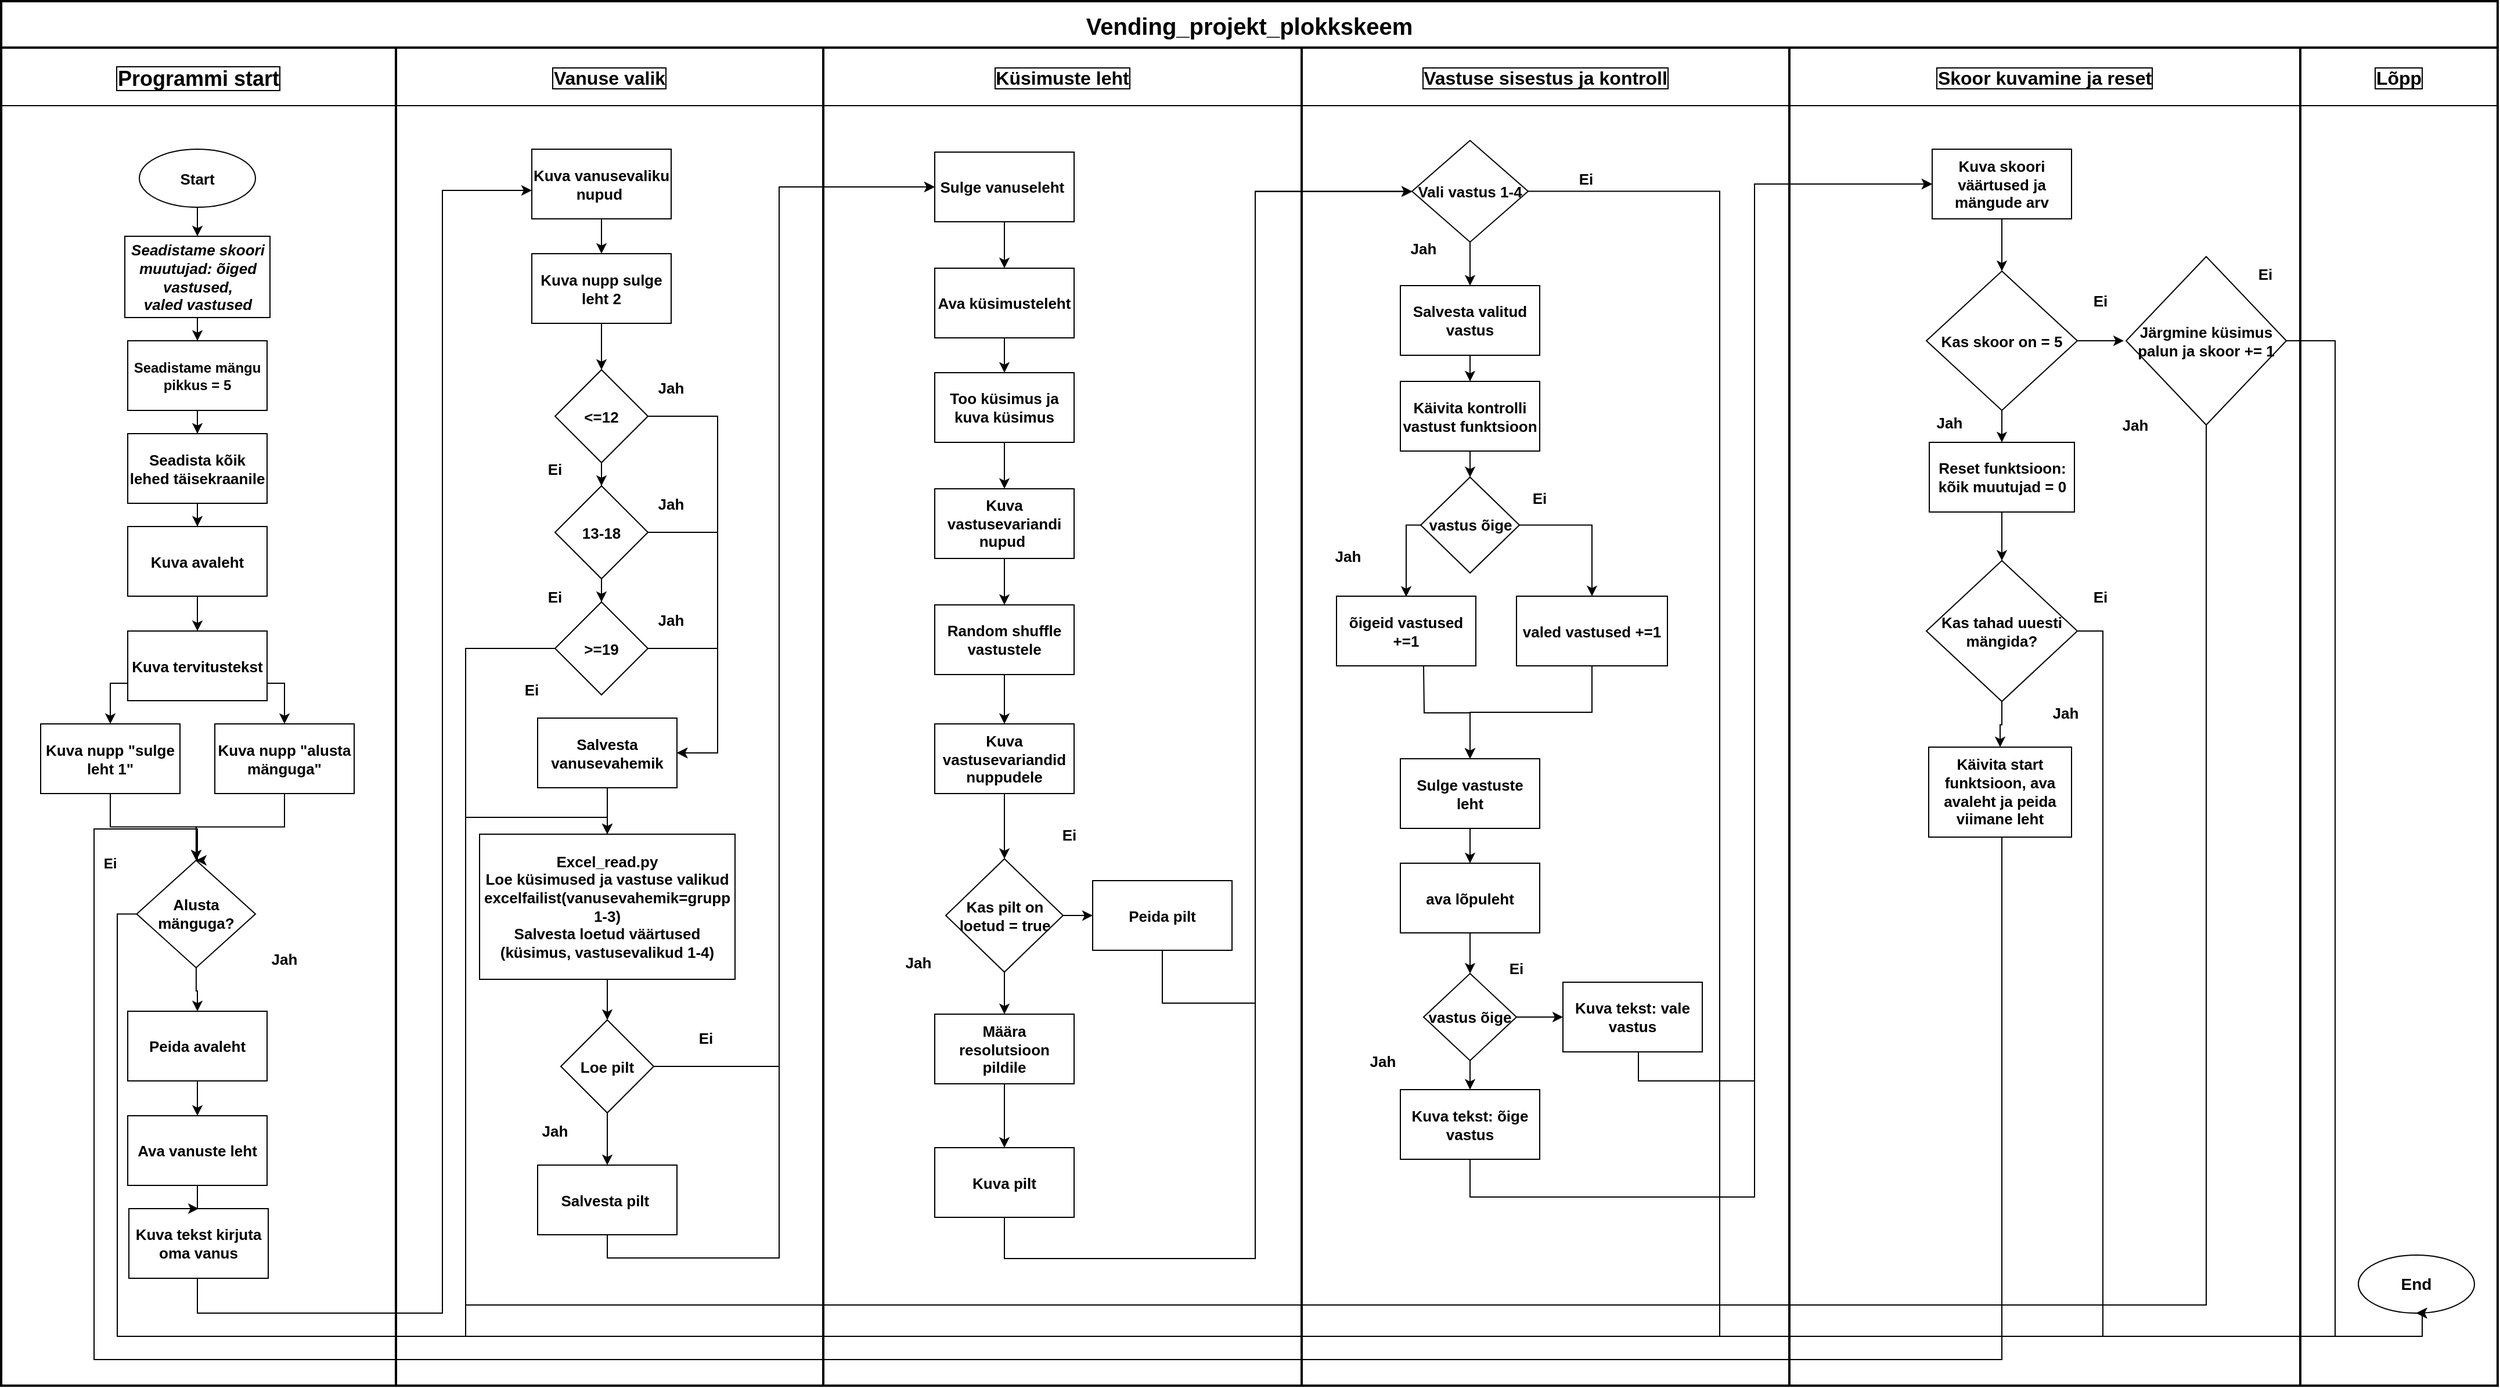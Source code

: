 <mxfile version="20.6.0" type="github">
  <diagram id="C5RBs43oDa-KdzZeNtuy" name="Test.py">
    <mxGraphModel dx="3353" dy="1154" grid="1" gridSize="10" guides="1" tooltips="1" connect="1" arrows="1" fold="1" page="1" pageScale="1" pageWidth="1169" pageHeight="827" math="0" shadow="0">
      <root>
        <mxCell id="WIyWlLk6GJQsqaUBKTNV-0" />
        <mxCell id="WIyWlLk6GJQsqaUBKTNV-1" parent="WIyWlLk6GJQsqaUBKTNV-0" />
        <mxCell id="kF8S6U2vxt8Kwid--zTk-196" value="Vending_projekt_plokkskeem" style="shape=table;childLayout=tableLayout;startSize=40;collapsible=0;recursiveResize=0;expand=0;strokeWidth=2;fontSize=20;strokeColor=#000000;fontStyle=1" vertex="1" parent="WIyWlLk6GJQsqaUBKTNV-1">
          <mxGeometry x="-30" y="20" width="2150" height="1192.5" as="geometry" />
        </mxCell>
        <mxCell id="kF8S6U2vxt8Kwid--zTk-197" value="" style="shape=tableRow;horizontal=0;swimlaneHead=0;swimlaneBody=0;top=0;left=0;bottom=0;right=0;dropTarget=0;fontStyle=0;fillColor=none;points=[[0,0.5],[1,0.5]];portConstraint=eastwest;startSize=0;collapsible=0;recursiveResize=0;expand=0;" vertex="1" parent="kF8S6U2vxt8Kwid--zTk-196">
          <mxGeometry y="40" width="2150" height="1153" as="geometry" />
        </mxCell>
        <mxCell id="kF8S6U2vxt8Kwid--zTk-198" value="Programmi start" style="swimlane;swimlaneHead=0;swimlaneBody=0;fontStyle=1;connectable=0;fillColor=none;startSize=50;collapsible=0;recursiveResize=0;expand=0;labelBorderColor=default;fontSize=18;" vertex="1" parent="kF8S6U2vxt8Kwid--zTk-197">
          <mxGeometry width="340" height="1153" as="geometry">
            <mxRectangle width="340" height="1153" as="alternateBounds" />
          </mxGeometry>
        </mxCell>
        <mxCell id="ykiYjJNZv1uQ2afATDwy-26" value="&lt;b&gt;&lt;font style=&quot;font-size: 13px;&quot;&gt;Start&lt;/font&gt;&lt;/b&gt;" style="ellipse;whiteSpace=wrap;html=1;" vertex="1" parent="kF8S6U2vxt8Kwid--zTk-198">
          <mxGeometry x="119" y="87.5" width="100" height="50" as="geometry" />
        </mxCell>
        <mxCell id="ykiYjJNZv1uQ2afATDwy-27" value="&lt;b style=&quot;font-size: 13px;&quot;&gt;&lt;i&gt;Seadistame skoori muutujad: õiged vastused,&lt;br&gt;valed vastused&lt;/i&gt;&lt;/b&gt;" style="whiteSpace=wrap;html=1;" vertex="1" parent="kF8S6U2vxt8Kwid--zTk-198">
          <mxGeometry x="106.5" y="162.5" width="125" height="70" as="geometry" />
        </mxCell>
        <mxCell id="ykiYjJNZv1uQ2afATDwy-28" value="" style="edgeStyle=orthogonalEdgeStyle;rounded=0;orthogonalLoop=1;jettySize=auto;html=1;" edge="1" parent="kF8S6U2vxt8Kwid--zTk-198" source="ykiYjJNZv1uQ2afATDwy-26" target="ykiYjJNZv1uQ2afATDwy-27">
          <mxGeometry relative="1" as="geometry" />
        </mxCell>
        <mxCell id="ykiYjJNZv1uQ2afATDwy-29" value="&lt;b&gt;Seadistame mängu pikkus = 5&lt;/b&gt;" style="whiteSpace=wrap;html=1;" vertex="1" parent="kF8S6U2vxt8Kwid--zTk-198">
          <mxGeometry x="109" y="252.5" width="120" height="60" as="geometry" />
        </mxCell>
        <mxCell id="ykiYjJNZv1uQ2afATDwy-30" value="" style="edgeStyle=orthogonalEdgeStyle;rounded=0;orthogonalLoop=1;jettySize=auto;html=1;" edge="1" parent="kF8S6U2vxt8Kwid--zTk-198" source="ykiYjJNZv1uQ2afATDwy-27" target="ykiYjJNZv1uQ2afATDwy-29">
          <mxGeometry relative="1" as="geometry" />
        </mxCell>
        <mxCell id="kF8S6U2vxt8Kwid--zTk-0" value="&lt;b&gt;&lt;font style=&quot;font-size: 13px;&quot;&gt;Seadista kõik lehed täisekraanile&lt;/font&gt;&lt;/b&gt;" style="whiteSpace=wrap;html=1;" vertex="1" parent="kF8S6U2vxt8Kwid--zTk-198">
          <mxGeometry x="109" y="332.5" width="120" height="60" as="geometry" />
        </mxCell>
        <mxCell id="kF8S6U2vxt8Kwid--zTk-1" value="" style="edgeStyle=orthogonalEdgeStyle;rounded=0;orthogonalLoop=1;jettySize=auto;html=1;" edge="1" parent="kF8S6U2vxt8Kwid--zTk-198" source="ykiYjJNZv1uQ2afATDwy-29" target="kF8S6U2vxt8Kwid--zTk-0">
          <mxGeometry relative="1" as="geometry" />
        </mxCell>
        <mxCell id="kF8S6U2vxt8Kwid--zTk-2" value="&lt;b&gt;&lt;font style=&quot;font-size: 13px;&quot;&gt;Kuva avaleht&lt;/font&gt;&lt;/b&gt;" style="whiteSpace=wrap;html=1;" vertex="1" parent="kF8S6U2vxt8Kwid--zTk-198">
          <mxGeometry x="109" y="412.5" width="120" height="60" as="geometry" />
        </mxCell>
        <mxCell id="kF8S6U2vxt8Kwid--zTk-3" value="" style="edgeStyle=orthogonalEdgeStyle;rounded=0;orthogonalLoop=1;jettySize=auto;html=1;" edge="1" parent="kF8S6U2vxt8Kwid--zTk-198" source="kF8S6U2vxt8Kwid--zTk-0" target="kF8S6U2vxt8Kwid--zTk-2">
          <mxGeometry relative="1" as="geometry" />
        </mxCell>
        <mxCell id="kF8S6U2vxt8Kwid--zTk-4" value="&lt;b&gt;&lt;font style=&quot;font-size: 13px;&quot;&gt;Kuva tervitustekst&lt;/font&gt;&lt;/b&gt;" style="whiteSpace=wrap;html=1;" vertex="1" parent="kF8S6U2vxt8Kwid--zTk-198">
          <mxGeometry x="109" y="502.5" width="120" height="60" as="geometry" />
        </mxCell>
        <mxCell id="kF8S6U2vxt8Kwid--zTk-5" value="" style="edgeStyle=orthogonalEdgeStyle;rounded=0;orthogonalLoop=1;jettySize=auto;html=1;" edge="1" parent="kF8S6U2vxt8Kwid--zTk-198" source="kF8S6U2vxt8Kwid--zTk-2" target="kF8S6U2vxt8Kwid--zTk-4">
          <mxGeometry relative="1" as="geometry" />
        </mxCell>
        <mxCell id="kF8S6U2vxt8Kwid--zTk-6" value="&lt;b&gt;&lt;font style=&quot;font-size: 13px;&quot;&gt;Kuva nupp &quot;alusta mänguga&quot;&lt;/font&gt;&lt;/b&gt;" style="whiteSpace=wrap;html=1;" vertex="1" parent="kF8S6U2vxt8Kwid--zTk-198">
          <mxGeometry x="184" y="582.5" width="120" height="60" as="geometry" />
        </mxCell>
        <mxCell id="kF8S6U2vxt8Kwid--zTk-7" value="" style="edgeStyle=orthogonalEdgeStyle;rounded=0;orthogonalLoop=1;jettySize=auto;html=1;entryX=0.5;entryY=0;entryDx=0;entryDy=0;" edge="1" parent="kF8S6U2vxt8Kwid--zTk-198" source="kF8S6U2vxt8Kwid--zTk-4" target="kF8S6U2vxt8Kwid--zTk-6">
          <mxGeometry relative="1" as="geometry">
            <Array as="points">
              <mxPoint x="169" y="547.5" />
              <mxPoint x="244" y="547.5" />
            </Array>
          </mxGeometry>
        </mxCell>
        <mxCell id="kF8S6U2vxt8Kwid--zTk-8" value="&lt;b&gt;&lt;font style=&quot;font-size: 13px;&quot;&gt;Kuva nupp &quot;sulge leht 1&quot;&lt;/font&gt;&lt;/b&gt;" style="whiteSpace=wrap;html=1;" vertex="1" parent="kF8S6U2vxt8Kwid--zTk-198">
          <mxGeometry x="34" y="582.5" width="120" height="60" as="geometry" />
        </mxCell>
        <mxCell id="kF8S6U2vxt8Kwid--zTk-9" value="" style="edgeStyle=orthogonalEdgeStyle;rounded=0;orthogonalLoop=1;jettySize=auto;html=1;" edge="1" parent="kF8S6U2vxt8Kwid--zTk-198" source="kF8S6U2vxt8Kwid--zTk-4" target="kF8S6U2vxt8Kwid--zTk-8">
          <mxGeometry relative="1" as="geometry">
            <Array as="points">
              <mxPoint x="169" y="547.5" />
              <mxPoint x="94" y="547.5" />
            </Array>
          </mxGeometry>
        </mxCell>
        <mxCell id="kF8S6U2vxt8Kwid--zTk-13" value="&lt;b&gt;&lt;font style=&quot;font-size: 13px;&quot;&gt;Peida avaleht&lt;/font&gt;&lt;/b&gt;" style="whiteSpace=wrap;html=1;" vertex="1" parent="kF8S6U2vxt8Kwid--zTk-198">
          <mxGeometry x="109" y="830" width="120" height="60" as="geometry" />
        </mxCell>
        <mxCell id="kF8S6U2vxt8Kwid--zTk-15" value="&lt;b&gt;&lt;font style=&quot;font-size: 13px;&quot;&gt;Ava vanuste leht&lt;/font&gt;&lt;/b&gt;" style="whiteSpace=wrap;html=1;" vertex="1" parent="kF8S6U2vxt8Kwid--zTk-198">
          <mxGeometry x="109" y="920" width="120" height="60" as="geometry" />
        </mxCell>
        <mxCell id="kF8S6U2vxt8Kwid--zTk-16" value="" style="edgeStyle=orthogonalEdgeStyle;rounded=0;orthogonalLoop=1;jettySize=auto;html=1;" edge="1" parent="kF8S6U2vxt8Kwid--zTk-198" source="kF8S6U2vxt8Kwid--zTk-13" target="kF8S6U2vxt8Kwid--zTk-15">
          <mxGeometry relative="1" as="geometry" />
        </mxCell>
        <mxCell id="kF8S6U2vxt8Kwid--zTk-21" value="" style="edgeStyle=orthogonalEdgeStyle;rounded=0;orthogonalLoop=1;jettySize=auto;html=1;" edge="1" parent="kF8S6U2vxt8Kwid--zTk-198" source="kF8S6U2vxt8Kwid--zTk-17" target="kF8S6U2vxt8Kwid--zTk-13">
          <mxGeometry relative="1" as="geometry" />
        </mxCell>
        <mxCell id="kF8S6U2vxt8Kwid--zTk-17" value="&lt;b&gt;&lt;font style=&quot;font-size: 13px;&quot;&gt;Alusta mänguga?&lt;/font&gt;&lt;/b&gt;" style="rhombus;whiteSpace=wrap;html=1;" vertex="1" parent="kF8S6U2vxt8Kwid--zTk-198">
          <mxGeometry x="116.75" y="700" width="102.25" height="92.5" as="geometry" />
        </mxCell>
        <mxCell id="kF8S6U2vxt8Kwid--zTk-20" value="" style="edgeStyle=orthogonalEdgeStyle;rounded=0;orthogonalLoop=1;jettySize=auto;html=1;" edge="1" parent="kF8S6U2vxt8Kwid--zTk-198" source="kF8S6U2vxt8Kwid--zTk-6" target="kF8S6U2vxt8Kwid--zTk-17">
          <mxGeometry relative="1" as="geometry" />
        </mxCell>
        <mxCell id="kF8S6U2vxt8Kwid--zTk-19" value="" style="edgeStyle=orthogonalEdgeStyle;rounded=0;orthogonalLoop=1;jettySize=auto;html=1;" edge="1" parent="kF8S6U2vxt8Kwid--zTk-198" source="kF8S6U2vxt8Kwid--zTk-8" target="kF8S6U2vxt8Kwid--zTk-17">
          <mxGeometry relative="1" as="geometry" />
        </mxCell>
        <mxCell id="kF8S6U2vxt8Kwid--zTk-22" value="&lt;b&gt;Ei&lt;/b&gt;" style="text;html=1;strokeColor=none;fillColor=none;align=center;verticalAlign=middle;whiteSpace=wrap;rounded=0;" vertex="1" parent="kF8S6U2vxt8Kwid--zTk-198">
          <mxGeometry x="64" y="687.5" width="60" height="30" as="geometry" />
        </mxCell>
        <mxCell id="kF8S6U2vxt8Kwid--zTk-23" value="&lt;b&gt;&lt;font style=&quot;font-size: 13px;&quot;&gt;Jah&lt;/font&gt;&lt;/b&gt;" style="text;html=1;strokeColor=none;fillColor=none;align=center;verticalAlign=middle;whiteSpace=wrap;rounded=0;" vertex="1" parent="kF8S6U2vxt8Kwid--zTk-198">
          <mxGeometry x="214" y="770" width="60" height="30" as="geometry" />
        </mxCell>
        <mxCell id="kF8S6U2vxt8Kwid--zTk-24" value="&lt;b&gt;&lt;font style=&quot;font-size: 13px;&quot;&gt;Kuva tekst kirjuta oma vanus&lt;/font&gt;&lt;/b&gt;" style="whiteSpace=wrap;html=1;" vertex="1" parent="kF8S6U2vxt8Kwid--zTk-198">
          <mxGeometry x="110" y="1000" width="120" height="60" as="geometry" />
        </mxCell>
        <mxCell id="kF8S6U2vxt8Kwid--zTk-25" value="" style="edgeStyle=orthogonalEdgeStyle;rounded=0;orthogonalLoop=1;jettySize=auto;html=1;" edge="1" parent="kF8S6U2vxt8Kwid--zTk-198" source="kF8S6U2vxt8Kwid--zTk-15" target="kF8S6U2vxt8Kwid--zTk-24">
          <mxGeometry relative="1" as="geometry" />
        </mxCell>
        <mxCell id="kF8S6U2vxt8Kwid--zTk-199" value="Vanuse valik" style="swimlane;swimlaneHead=0;swimlaneBody=0;fontStyle=1;connectable=0;fillColor=none;startSize=50;collapsible=0;recursiveResize=0;expand=0;labelBorderColor=default;labelBackgroundColor=none;fontSize=16;" vertex="1" parent="kF8S6U2vxt8Kwid--zTk-197">
          <mxGeometry x="340" width="368" height="1153" as="geometry">
            <mxRectangle width="368" height="1153" as="alternateBounds" />
          </mxGeometry>
        </mxCell>
        <mxCell id="kF8S6U2vxt8Kwid--zTk-27" value="Kuva vanusevaliku nupud&amp;nbsp;" style="whiteSpace=wrap;html=1;fontStyle=1;fontSize=13;" vertex="1" parent="kF8S6U2vxt8Kwid--zTk-199">
          <mxGeometry x="117" y="87.5" width="120" height="60" as="geometry" />
        </mxCell>
        <mxCell id="kF8S6U2vxt8Kwid--zTk-32" value="Kuva nupp sulge leht 2" style="whiteSpace=wrap;html=1;fontStyle=1;fontSize=13;" vertex="1" parent="kF8S6U2vxt8Kwid--zTk-199">
          <mxGeometry x="117" y="177.5" width="120" height="60" as="geometry" />
        </mxCell>
        <mxCell id="kF8S6U2vxt8Kwid--zTk-33" value="" style="edgeStyle=orthogonalEdgeStyle;rounded=0;orthogonalLoop=1;jettySize=auto;html=1;fontStyle=1;fontSize=13;" edge="1" parent="kF8S6U2vxt8Kwid--zTk-199" source="kF8S6U2vxt8Kwid--zTk-27" target="kF8S6U2vxt8Kwid--zTk-32">
          <mxGeometry relative="1" as="geometry" />
        </mxCell>
        <mxCell id="kF8S6U2vxt8Kwid--zTk-34" value="&amp;lt;=12" style="rhombus;whiteSpace=wrap;html=1;fontStyle=1;fontSize=13;" vertex="1" parent="kF8S6U2vxt8Kwid--zTk-199">
          <mxGeometry x="137" y="277.5" width="80" height="80" as="geometry" />
        </mxCell>
        <mxCell id="kF8S6U2vxt8Kwid--zTk-35" value="" style="edgeStyle=orthogonalEdgeStyle;rounded=0;orthogonalLoop=1;jettySize=auto;html=1;fontStyle=1;fontSize=13;" edge="1" parent="kF8S6U2vxt8Kwid--zTk-199" source="kF8S6U2vxt8Kwid--zTk-32" target="kF8S6U2vxt8Kwid--zTk-34">
          <mxGeometry relative="1" as="geometry" />
        </mxCell>
        <mxCell id="kF8S6U2vxt8Kwid--zTk-36" value="13-18" style="rhombus;whiteSpace=wrap;html=1;fontStyle=1;fontSize=13;" vertex="1" parent="kF8S6U2vxt8Kwid--zTk-199">
          <mxGeometry x="137" y="377.5" width="80" height="80" as="geometry" />
        </mxCell>
        <mxCell id="kF8S6U2vxt8Kwid--zTk-37" value="" style="edgeStyle=orthogonalEdgeStyle;rounded=0;orthogonalLoop=1;jettySize=auto;html=1;fontStyle=1;fontSize=13;" edge="1" parent="kF8S6U2vxt8Kwid--zTk-199" source="kF8S6U2vxt8Kwid--zTk-34" target="kF8S6U2vxt8Kwid--zTk-36">
          <mxGeometry relative="1" as="geometry" />
        </mxCell>
        <mxCell id="kF8S6U2vxt8Kwid--zTk-38" value="&amp;gt;=19" style="rhombus;whiteSpace=wrap;html=1;fontStyle=1;fontSize=13;" vertex="1" parent="kF8S6U2vxt8Kwid--zTk-199">
          <mxGeometry x="137" y="477.5" width="80" height="80" as="geometry" />
        </mxCell>
        <mxCell id="kF8S6U2vxt8Kwid--zTk-39" value="" style="edgeStyle=orthogonalEdgeStyle;rounded=0;orthogonalLoop=1;jettySize=auto;html=1;fontStyle=1;fontSize=13;" edge="1" parent="kF8S6U2vxt8Kwid--zTk-199" source="kF8S6U2vxt8Kwid--zTk-36" target="kF8S6U2vxt8Kwid--zTk-38">
          <mxGeometry relative="1" as="geometry" />
        </mxCell>
        <mxCell id="kF8S6U2vxt8Kwid--zTk-42" value="Salvesta vanusevahemik" style="whiteSpace=wrap;html=1;fontStyle=1;fontSize=13;" vertex="1" parent="kF8S6U2vxt8Kwid--zTk-199">
          <mxGeometry x="122" y="577.5" width="120" height="60" as="geometry" />
        </mxCell>
        <mxCell id="kF8S6U2vxt8Kwid--zTk-43" value="" style="edgeStyle=orthogonalEdgeStyle;rounded=0;orthogonalLoop=1;jettySize=auto;html=1;entryX=1;entryY=0.5;entryDx=0;entryDy=0;fontStyle=1;fontSize=13;" edge="1" parent="kF8S6U2vxt8Kwid--zTk-199" source="kF8S6U2vxt8Kwid--zTk-34" target="kF8S6U2vxt8Kwid--zTk-42">
          <mxGeometry relative="1" as="geometry">
            <Array as="points">
              <mxPoint x="277" y="317.5" />
              <mxPoint x="277" y="607.5" />
            </Array>
          </mxGeometry>
        </mxCell>
        <mxCell id="kF8S6U2vxt8Kwid--zTk-47" value="" style="edgeStyle=orthogonalEdgeStyle;rounded=0;orthogonalLoop=1;jettySize=auto;html=1;entryX=1;entryY=0.5;entryDx=0;entryDy=0;fontStyle=1;fontSize=13;" edge="1" parent="kF8S6U2vxt8Kwid--zTk-199" source="kF8S6U2vxt8Kwid--zTk-36" target="kF8S6U2vxt8Kwid--zTk-42">
          <mxGeometry relative="1" as="geometry">
            <Array as="points">
              <mxPoint x="277" y="417.5" />
              <mxPoint x="277" y="607.5" />
            </Array>
          </mxGeometry>
        </mxCell>
        <mxCell id="kF8S6U2vxt8Kwid--zTk-51" value="" style="edgeStyle=orthogonalEdgeStyle;rounded=0;orthogonalLoop=1;jettySize=auto;html=1;entryX=1;entryY=0.5;entryDx=0;entryDy=0;fontStyle=1;fontSize=13;" edge="1" parent="kF8S6U2vxt8Kwid--zTk-199" source="kF8S6U2vxt8Kwid--zTk-38" target="kF8S6U2vxt8Kwid--zTk-42">
          <mxGeometry relative="1" as="geometry">
            <mxPoint x="477" y="257.5" as="targetPoint" />
            <Array as="points">
              <mxPoint x="277" y="517.5" />
              <mxPoint x="277" y="607.5" />
            </Array>
          </mxGeometry>
        </mxCell>
        <mxCell id="kF8S6U2vxt8Kwid--zTk-44" value="Jah" style="text;html=1;strokeColor=none;fillColor=none;align=center;verticalAlign=middle;whiteSpace=wrap;rounded=0;fontStyle=1;fontSize=13;" vertex="1" parent="kF8S6U2vxt8Kwid--zTk-199">
          <mxGeometry x="207" y="277.5" width="60" height="30" as="geometry" />
        </mxCell>
        <mxCell id="kF8S6U2vxt8Kwid--zTk-45" value="Ei" style="text;html=1;strokeColor=none;fillColor=none;align=center;verticalAlign=middle;whiteSpace=wrap;rounded=0;fontStyle=1;fontSize=13;" vertex="1" parent="kF8S6U2vxt8Kwid--zTk-199">
          <mxGeometry x="107" y="347.5" width="60" height="30" as="geometry" />
        </mxCell>
        <mxCell id="kF8S6U2vxt8Kwid--zTk-48" value="Jah" style="text;html=1;strokeColor=none;fillColor=none;align=center;verticalAlign=middle;whiteSpace=wrap;rounded=0;fontStyle=1;fontSize=13;" vertex="1" parent="kF8S6U2vxt8Kwid--zTk-199">
          <mxGeometry x="207" y="377.5" width="60" height="30" as="geometry" />
        </mxCell>
        <mxCell id="kF8S6U2vxt8Kwid--zTk-49" value="Ei" style="text;html=1;strokeColor=none;fillColor=none;align=center;verticalAlign=middle;whiteSpace=wrap;rounded=0;fontStyle=1;fontSize=13;" vertex="1" parent="kF8S6U2vxt8Kwid--zTk-199">
          <mxGeometry x="107" y="457.5" width="60" height="30" as="geometry" />
        </mxCell>
        <mxCell id="kF8S6U2vxt8Kwid--zTk-52" value="Ei" style="text;html=1;strokeColor=none;fillColor=none;align=center;verticalAlign=middle;whiteSpace=wrap;rounded=0;fontStyle=1;fontSize=13;" vertex="1" parent="kF8S6U2vxt8Kwid--zTk-199">
          <mxGeometry x="87" y="537.5" width="60" height="30" as="geometry" />
        </mxCell>
        <mxCell id="kF8S6U2vxt8Kwid--zTk-57" value="Jah" style="text;html=1;strokeColor=none;fillColor=none;align=center;verticalAlign=middle;whiteSpace=wrap;rounded=0;fontStyle=1;fontSize=13;" vertex="1" parent="kF8S6U2vxt8Kwid--zTk-199">
          <mxGeometry x="207" y="477.5" width="60" height="30" as="geometry" />
        </mxCell>
        <mxCell id="kF8S6U2vxt8Kwid--zTk-58" value="Excel_read.py&lt;br style=&quot;font-size: 13px;&quot;&gt;Loe küsimused ja vastuse valikud excelfailist(vanusevahemik=grupp 1-3)&lt;br style=&quot;font-size: 13px;&quot;&gt;Salvesta loetud väärtused (küsimus, vastusevalikud 1-4)" style="whiteSpace=wrap;html=1;fontStyle=1;fontSize=13;" vertex="1" parent="kF8S6U2vxt8Kwid--zTk-199">
          <mxGeometry x="72" y="677.5" width="220" height="125" as="geometry" />
        </mxCell>
        <mxCell id="kF8S6U2vxt8Kwid--zTk-59" value="" style="edgeStyle=orthogonalEdgeStyle;rounded=0;orthogonalLoop=1;jettySize=auto;html=1;fontStyle=1;fontSize=13;" edge="1" parent="kF8S6U2vxt8Kwid--zTk-199" source="kF8S6U2vxt8Kwid--zTk-42" target="kF8S6U2vxt8Kwid--zTk-58">
          <mxGeometry relative="1" as="geometry" />
        </mxCell>
        <mxCell id="kF8S6U2vxt8Kwid--zTk-63" value="Loe pilt" style="rhombus;whiteSpace=wrap;html=1;fontStyle=1;fontSize=13;" vertex="1" parent="kF8S6U2vxt8Kwid--zTk-199">
          <mxGeometry x="142" y="837.5" width="80" height="80" as="geometry" />
        </mxCell>
        <mxCell id="kF8S6U2vxt8Kwid--zTk-64" value="" style="edgeStyle=orthogonalEdgeStyle;rounded=0;orthogonalLoop=1;jettySize=auto;html=1;fontStyle=1;fontSize=13;" edge="1" parent="kF8S6U2vxt8Kwid--zTk-199" source="kF8S6U2vxt8Kwid--zTk-58" target="kF8S6U2vxt8Kwid--zTk-63">
          <mxGeometry relative="1" as="geometry" />
        </mxCell>
        <mxCell id="kF8S6U2vxt8Kwid--zTk-65" value="Salvesta pilt&amp;nbsp;" style="whiteSpace=wrap;html=1;fontStyle=1;fontSize=13;" vertex="1" parent="kF8S6U2vxt8Kwid--zTk-199">
          <mxGeometry x="122" y="962.5" width="120" height="60" as="geometry" />
        </mxCell>
        <mxCell id="kF8S6U2vxt8Kwid--zTk-66" value="" style="edgeStyle=orthogonalEdgeStyle;rounded=0;orthogonalLoop=1;jettySize=auto;html=1;fontStyle=1;fontSize=13;" edge="1" parent="kF8S6U2vxt8Kwid--zTk-199" source="kF8S6U2vxt8Kwid--zTk-63" target="kF8S6U2vxt8Kwid--zTk-65">
          <mxGeometry relative="1" as="geometry" />
        </mxCell>
        <mxCell id="kF8S6U2vxt8Kwid--zTk-67" value="Jah" style="text;html=1;strokeColor=none;fillColor=none;align=center;verticalAlign=middle;whiteSpace=wrap;rounded=0;fontStyle=1;fontSize=13;" vertex="1" parent="kF8S6U2vxt8Kwid--zTk-199">
          <mxGeometry x="107" y="917.5" width="60" height="30" as="geometry" />
        </mxCell>
        <mxCell id="kF8S6U2vxt8Kwid--zTk-70" value="Ei" style="text;html=1;strokeColor=none;fillColor=none;align=center;verticalAlign=middle;whiteSpace=wrap;rounded=0;fontStyle=1;fontSize=13;" vertex="1" parent="kF8S6U2vxt8Kwid--zTk-199">
          <mxGeometry x="237" y="837.5" width="60" height="30" as="geometry" />
        </mxCell>
        <mxCell id="kF8S6U2vxt8Kwid--zTk-200" value="Küsimuste leht" style="swimlane;swimlaneHead=0;swimlaneBody=0;fontStyle=1;connectable=0;fillColor=none;startSize=50;collapsible=0;recursiveResize=0;expand=0;labelBackgroundColor=none;labelBorderColor=default;fontSize=16;" vertex="1" parent="kF8S6U2vxt8Kwid--zTk-197">
          <mxGeometry x="708" width="412" height="1153" as="geometry">
            <mxRectangle width="412" height="1153" as="alternateBounds" />
          </mxGeometry>
        </mxCell>
        <mxCell id="kF8S6U2vxt8Kwid--zTk-95" value="Peida pilt" style="whiteSpace=wrap;html=1;fontStyle=1;fontSize=13;" vertex="1" parent="kF8S6U2vxt8Kwid--zTk-200">
          <mxGeometry x="232" y="717.5" width="120" height="60" as="geometry" />
        </mxCell>
        <mxCell id="kF8S6U2vxt8Kwid--zTk-68" value="Sulge vanuseleht&amp;nbsp;" style="whiteSpace=wrap;html=1;fontStyle=1;fontSize=13;" vertex="1" parent="kF8S6U2vxt8Kwid--zTk-200">
          <mxGeometry x="96" y="90" width="120" height="60" as="geometry" />
        </mxCell>
        <mxCell id="kF8S6U2vxt8Kwid--zTk-71" value="Ava küsimusteleht" style="whiteSpace=wrap;html=1;fontStyle=1;fontSize=13;" vertex="1" parent="kF8S6U2vxt8Kwid--zTk-200">
          <mxGeometry x="96" y="190" width="120" height="60" as="geometry" />
        </mxCell>
        <mxCell id="kF8S6U2vxt8Kwid--zTk-72" value="" style="edgeStyle=orthogonalEdgeStyle;rounded=0;orthogonalLoop=1;jettySize=auto;html=1;fontStyle=1;fontSize=13;" edge="1" parent="kF8S6U2vxt8Kwid--zTk-200" source="kF8S6U2vxt8Kwid--zTk-68" target="kF8S6U2vxt8Kwid--zTk-71">
          <mxGeometry relative="1" as="geometry" />
        </mxCell>
        <mxCell id="kF8S6U2vxt8Kwid--zTk-78" value="Too küsimus ja kuva küsimus" style="whiteSpace=wrap;html=1;fontStyle=1;fontSize=13;" vertex="1" parent="kF8S6U2vxt8Kwid--zTk-200">
          <mxGeometry x="96" y="280" width="120" height="60" as="geometry" />
        </mxCell>
        <mxCell id="kF8S6U2vxt8Kwid--zTk-79" value="" style="edgeStyle=orthogonalEdgeStyle;rounded=0;orthogonalLoop=1;jettySize=auto;html=1;fontStyle=1;fontSize=13;" edge="1" parent="kF8S6U2vxt8Kwid--zTk-200" source="kF8S6U2vxt8Kwid--zTk-71" target="kF8S6U2vxt8Kwid--zTk-78">
          <mxGeometry relative="1" as="geometry" />
        </mxCell>
        <mxCell id="kF8S6U2vxt8Kwid--zTk-80" value="Kuva vastusevariandi nupud&amp;nbsp;" style="whiteSpace=wrap;html=1;fontStyle=1;fontSize=13;" vertex="1" parent="kF8S6U2vxt8Kwid--zTk-200">
          <mxGeometry x="96" y="380" width="120" height="60" as="geometry" />
        </mxCell>
        <mxCell id="kF8S6U2vxt8Kwid--zTk-81" value="" style="edgeStyle=orthogonalEdgeStyle;rounded=0;orthogonalLoop=1;jettySize=auto;html=1;fontStyle=1;fontSize=13;" edge="1" parent="kF8S6U2vxt8Kwid--zTk-200" source="kF8S6U2vxt8Kwid--zTk-78" target="kF8S6U2vxt8Kwid--zTk-80">
          <mxGeometry relative="1" as="geometry" />
        </mxCell>
        <mxCell id="kF8S6U2vxt8Kwid--zTk-83" value="Random shuffle vastustele" style="whiteSpace=wrap;html=1;fontStyle=1;fontSize=13;" vertex="1" parent="kF8S6U2vxt8Kwid--zTk-200">
          <mxGeometry x="96" y="480" width="120" height="60" as="geometry" />
        </mxCell>
        <mxCell id="kF8S6U2vxt8Kwid--zTk-84" value="" style="edgeStyle=orthogonalEdgeStyle;rounded=0;orthogonalLoop=1;jettySize=auto;html=1;fontStyle=1;fontSize=13;" edge="1" parent="kF8S6U2vxt8Kwid--zTk-200" source="kF8S6U2vxt8Kwid--zTk-80" target="kF8S6U2vxt8Kwid--zTk-83">
          <mxGeometry relative="1" as="geometry" />
        </mxCell>
        <mxCell id="kF8S6U2vxt8Kwid--zTk-91" value="" style="edgeStyle=orthogonalEdgeStyle;rounded=0;orthogonalLoop=1;jettySize=auto;html=1;fontStyle=1;fontSize=13;" edge="1" parent="kF8S6U2vxt8Kwid--zTk-200" source="kF8S6U2vxt8Kwid--zTk-86" target="kF8S6U2vxt8Kwid--zTk-90">
          <mxGeometry relative="1" as="geometry" />
        </mxCell>
        <mxCell id="kF8S6U2vxt8Kwid--zTk-86" value="Kuva vastusevariandid nuppudele" style="whiteSpace=wrap;html=1;fontStyle=1;fontSize=13;" vertex="1" parent="kF8S6U2vxt8Kwid--zTk-200">
          <mxGeometry x="96" y="582.5" width="120" height="60" as="geometry" />
        </mxCell>
        <mxCell id="kF8S6U2vxt8Kwid--zTk-87" value="" style="edgeStyle=orthogonalEdgeStyle;rounded=0;orthogonalLoop=1;jettySize=auto;html=1;fontStyle=1;fontSize=13;" edge="1" parent="kF8S6U2vxt8Kwid--zTk-200" source="kF8S6U2vxt8Kwid--zTk-83" target="kF8S6U2vxt8Kwid--zTk-86">
          <mxGeometry relative="1" as="geometry" />
        </mxCell>
        <mxCell id="kF8S6U2vxt8Kwid--zTk-93" value="" style="edgeStyle=orthogonalEdgeStyle;rounded=0;orthogonalLoop=1;jettySize=auto;html=1;fontStyle=1;fontSize=13;" edge="1" parent="kF8S6U2vxt8Kwid--zTk-200" source="kF8S6U2vxt8Kwid--zTk-90" target="kF8S6U2vxt8Kwid--zTk-92">
          <mxGeometry relative="1" as="geometry" />
        </mxCell>
        <mxCell id="kF8S6U2vxt8Kwid--zTk-99" value="" style="edgeStyle=orthogonalEdgeStyle;rounded=0;orthogonalLoop=1;jettySize=auto;html=1;fontStyle=1;fontSize=13;" edge="1" parent="kF8S6U2vxt8Kwid--zTk-200" source="kF8S6U2vxt8Kwid--zTk-92" target="kF8S6U2vxt8Kwid--zTk-98">
          <mxGeometry relative="1" as="geometry" />
        </mxCell>
        <mxCell id="kF8S6U2vxt8Kwid--zTk-92" value="Määra resolutsioon pildile" style="whiteSpace=wrap;html=1;fontStyle=1;fontSize=13;" vertex="1" parent="kF8S6U2vxt8Kwid--zTk-200">
          <mxGeometry x="96" y="832.5" width="120" height="60" as="geometry" />
        </mxCell>
        <mxCell id="kF8S6U2vxt8Kwid--zTk-94" value="Jah" style="text;html=1;strokeColor=none;fillColor=none;align=center;verticalAlign=middle;whiteSpace=wrap;rounded=0;fontStyle=1;fontSize=13;" vertex="1" parent="kF8S6U2vxt8Kwid--zTk-200">
          <mxGeometry x="52" y="772.5" width="60" height="30" as="geometry" />
        </mxCell>
        <mxCell id="kF8S6U2vxt8Kwid--zTk-97" value="Ei" style="text;html=1;strokeColor=none;fillColor=none;align=center;verticalAlign=middle;whiteSpace=wrap;rounded=0;fontStyle=1;fontSize=13;" vertex="1" parent="kF8S6U2vxt8Kwid--zTk-200">
          <mxGeometry x="182" y="662.5" width="60" height="30" as="geometry" />
        </mxCell>
        <mxCell id="kF8S6U2vxt8Kwid--zTk-208" value="" style="edgeStyle=orthogonalEdgeStyle;rounded=0;orthogonalLoop=1;jettySize=auto;html=1;fontSize=13;fontStyle=1" edge="1" parent="kF8S6U2vxt8Kwid--zTk-200" source="kF8S6U2vxt8Kwid--zTk-90" target="kF8S6U2vxt8Kwid--zTk-95">
          <mxGeometry relative="1" as="geometry" />
        </mxCell>
        <mxCell id="kF8S6U2vxt8Kwid--zTk-90" value="Kas pilt on loetud = true" style="rhombus;whiteSpace=wrap;html=1;fontStyle=1;fontSize=13;" vertex="1" parent="kF8S6U2vxt8Kwid--zTk-200">
          <mxGeometry x="105.5" y="698.75" width="101" height="97.5" as="geometry" />
        </mxCell>
        <mxCell id="kF8S6U2vxt8Kwid--zTk-98" value="Kuva pilt" style="whiteSpace=wrap;html=1;fontStyle=1;fontSize=13;" vertex="1" parent="kF8S6U2vxt8Kwid--zTk-200">
          <mxGeometry x="96" y="947.5" width="120" height="60" as="geometry" />
        </mxCell>
        <mxCell id="kF8S6U2vxt8Kwid--zTk-201" value="Vastuse sisestus ja kontroll" style="swimlane;swimlaneHead=0;swimlaneBody=0;fontStyle=1;connectable=0;fillColor=none;startSize=50;collapsible=0;recursiveResize=0;expand=0;labelBorderColor=default;labelBackgroundColor=default;fontSize=16;" vertex="1" parent="kF8S6U2vxt8Kwid--zTk-197">
          <mxGeometry x="1120" width="420" height="1153" as="geometry">
            <mxRectangle width="420" height="1153" as="alternateBounds" />
          </mxGeometry>
        </mxCell>
        <mxCell id="kF8S6U2vxt8Kwid--zTk-100" value="Käivita kontrolli vastust funktsioon" style="whiteSpace=wrap;html=1;fontStyle=1;fontSize=13;" vertex="1" parent="kF8S6U2vxt8Kwid--zTk-201">
          <mxGeometry x="85" y="287.5" width="120" height="60" as="geometry" />
        </mxCell>
        <mxCell id="kF8S6U2vxt8Kwid--zTk-103" value="vastus õige" style="rhombus;whiteSpace=wrap;html=1;fontStyle=1;fontSize=13;" vertex="1" parent="kF8S6U2vxt8Kwid--zTk-201">
          <mxGeometry x="102.5" y="370" width="85" height="82.5" as="geometry" />
        </mxCell>
        <mxCell id="kF8S6U2vxt8Kwid--zTk-104" value="" style="edgeStyle=orthogonalEdgeStyle;rounded=0;orthogonalLoop=1;jettySize=auto;html=1;fontStyle=1;fontSize=13;" edge="1" parent="kF8S6U2vxt8Kwid--zTk-201" source="kF8S6U2vxt8Kwid--zTk-100" target="kF8S6U2vxt8Kwid--zTk-103">
          <mxGeometry relative="1" as="geometry" />
        </mxCell>
        <mxCell id="kF8S6U2vxt8Kwid--zTk-105" value="õigeid vastused +=1" style="whiteSpace=wrap;html=1;fontStyle=1;fontSize=13;" vertex="1" parent="kF8S6U2vxt8Kwid--zTk-201">
          <mxGeometry x="30" y="472.5" width="120" height="60" as="geometry" />
        </mxCell>
        <mxCell id="kF8S6U2vxt8Kwid--zTk-106" value="" style="edgeStyle=orthogonalEdgeStyle;rounded=0;orthogonalLoop=1;jettySize=auto;html=1;fontStyle=1;fontSize=13;exitX=0;exitY=0.5;exitDx=0;exitDy=0;" edge="1" parent="kF8S6U2vxt8Kwid--zTk-201" source="kF8S6U2vxt8Kwid--zTk-103">
          <mxGeometry relative="1" as="geometry">
            <mxPoint x="90" y="473" as="targetPoint" />
            <Array as="points">
              <mxPoint x="90" y="411" />
            </Array>
          </mxGeometry>
        </mxCell>
        <mxCell id="kF8S6U2vxt8Kwid--zTk-107" value="Jah" style="text;html=1;strokeColor=none;fillColor=none;align=center;verticalAlign=middle;whiteSpace=wrap;rounded=0;fontStyle=1;fontSize=13;" vertex="1" parent="kF8S6U2vxt8Kwid--zTk-201">
          <mxGeometry x="10" y="422.5" width="60" height="30" as="geometry" />
        </mxCell>
        <mxCell id="kF8S6U2vxt8Kwid--zTk-108" value="valed vastused +=1" style="whiteSpace=wrap;html=1;fontStyle=1;fontSize=13;" vertex="1" parent="kF8S6U2vxt8Kwid--zTk-201">
          <mxGeometry x="185" y="472.5" width="130" height="60" as="geometry" />
        </mxCell>
        <mxCell id="kF8S6U2vxt8Kwid--zTk-109" value="" style="edgeStyle=orthogonalEdgeStyle;rounded=0;orthogonalLoop=1;jettySize=auto;html=1;exitX=1;exitY=0.5;exitDx=0;exitDy=0;fontStyle=1;fontSize=13;" edge="1" parent="kF8S6U2vxt8Kwid--zTk-201" source="kF8S6U2vxt8Kwid--zTk-103" target="kF8S6U2vxt8Kwid--zTk-108">
          <mxGeometry relative="1" as="geometry" />
        </mxCell>
        <mxCell id="kF8S6U2vxt8Kwid--zTk-110" value="Ei" style="text;html=1;strokeColor=none;fillColor=none;align=center;verticalAlign=middle;whiteSpace=wrap;rounded=0;fontStyle=1;fontSize=13;" vertex="1" parent="kF8S6U2vxt8Kwid--zTk-201">
          <mxGeometry x="175" y="377.5" width="60" height="20" as="geometry" />
        </mxCell>
        <mxCell id="kF8S6U2vxt8Kwid--zTk-111" value="Sulge vastuste leht" style="whiteSpace=wrap;html=1;fontStyle=1;fontSize=13;" vertex="1" parent="kF8S6U2vxt8Kwid--zTk-201">
          <mxGeometry x="85" y="612.5" width="120" height="60" as="geometry" />
        </mxCell>
        <mxCell id="kF8S6U2vxt8Kwid--zTk-112" value="" style="edgeStyle=orthogonalEdgeStyle;rounded=0;orthogonalLoop=1;jettySize=auto;html=1;fontStyle=1;fontSize=13;" edge="1" parent="kF8S6U2vxt8Kwid--zTk-201" target="kF8S6U2vxt8Kwid--zTk-111">
          <mxGeometry relative="1" as="geometry">
            <mxPoint x="105" y="532.5" as="sourcePoint" />
          </mxGeometry>
        </mxCell>
        <mxCell id="kF8S6U2vxt8Kwid--zTk-113" value="" style="edgeStyle=orthogonalEdgeStyle;rounded=0;orthogonalLoop=1;jettySize=auto;html=1;fontStyle=1;fontSize=13;" edge="1" parent="kF8S6U2vxt8Kwid--zTk-201" source="kF8S6U2vxt8Kwid--zTk-108" target="kF8S6U2vxt8Kwid--zTk-111">
          <mxGeometry relative="1" as="geometry" />
        </mxCell>
        <mxCell id="kF8S6U2vxt8Kwid--zTk-114" value="ava lõpuleht" style="whiteSpace=wrap;html=1;fontStyle=1;fontSize=13;" vertex="1" parent="kF8S6U2vxt8Kwid--zTk-201">
          <mxGeometry x="85" y="702.5" width="120" height="60" as="geometry" />
        </mxCell>
        <mxCell id="kF8S6U2vxt8Kwid--zTk-115" value="" style="edgeStyle=orthogonalEdgeStyle;rounded=0;orthogonalLoop=1;jettySize=auto;html=1;fontStyle=1;fontSize=13;" edge="1" parent="kF8S6U2vxt8Kwid--zTk-201" source="kF8S6U2vxt8Kwid--zTk-111" target="kF8S6U2vxt8Kwid--zTk-114">
          <mxGeometry relative="1" as="geometry" />
        </mxCell>
        <mxCell id="kF8S6U2vxt8Kwid--zTk-120" value="vastus õige" style="rhombus;whiteSpace=wrap;html=1;fontStyle=1;fontSize=13;" vertex="1" parent="kF8S6U2vxt8Kwid--zTk-201">
          <mxGeometry x="105" y="797.5" width="80" height="75" as="geometry" />
        </mxCell>
        <mxCell id="kF8S6U2vxt8Kwid--zTk-123" value="" style="edgeStyle=orthogonalEdgeStyle;rounded=0;orthogonalLoop=1;jettySize=auto;html=1;entryX=0.5;entryY=0;entryDx=0;entryDy=0;fontStyle=1;fontSize=13;" edge="1" parent="kF8S6U2vxt8Kwid--zTk-201" source="kF8S6U2vxt8Kwid--zTk-114" target="kF8S6U2vxt8Kwid--zTk-120">
          <mxGeometry relative="1" as="geometry">
            <Array as="points" />
          </mxGeometry>
        </mxCell>
        <mxCell id="kF8S6U2vxt8Kwid--zTk-128" value="Kuva tekst: õige vastus" style="whiteSpace=wrap;html=1;fontStyle=1;fontSize=13;" vertex="1" parent="kF8S6U2vxt8Kwid--zTk-201">
          <mxGeometry x="85" y="897.5" width="120" height="60" as="geometry" />
        </mxCell>
        <mxCell id="kF8S6U2vxt8Kwid--zTk-129" value="" style="edgeStyle=orthogonalEdgeStyle;rounded=0;orthogonalLoop=1;jettySize=auto;html=1;fontStyle=1;fontSize=13;" edge="1" parent="kF8S6U2vxt8Kwid--zTk-201" source="kF8S6U2vxt8Kwid--zTk-120" target="kF8S6U2vxt8Kwid--zTk-128">
          <mxGeometry relative="1" as="geometry" />
        </mxCell>
        <mxCell id="kF8S6U2vxt8Kwid--zTk-132" value="Kuva tekst: vale vastus" style="whiteSpace=wrap;html=1;fontStyle=1;fontSize=13;" vertex="1" parent="kF8S6U2vxt8Kwid--zTk-201">
          <mxGeometry x="225" y="805" width="120" height="60" as="geometry" />
        </mxCell>
        <mxCell id="kF8S6U2vxt8Kwid--zTk-133" value="" style="edgeStyle=orthogonalEdgeStyle;rounded=0;orthogonalLoop=1;jettySize=auto;html=1;fontStyle=1;fontSize=13;" edge="1" parent="kF8S6U2vxt8Kwid--zTk-201" source="kF8S6U2vxt8Kwid--zTk-120" target="kF8S6U2vxt8Kwid--zTk-132">
          <mxGeometry relative="1" as="geometry" />
        </mxCell>
        <mxCell id="kF8S6U2vxt8Kwid--zTk-134" value="Jah" style="text;html=1;strokeColor=none;fillColor=none;align=center;verticalAlign=middle;whiteSpace=wrap;rounded=0;fontStyle=1;fontSize=13;" vertex="1" parent="kF8S6U2vxt8Kwid--zTk-201">
          <mxGeometry x="40" y="857.5" width="60" height="30" as="geometry" />
        </mxCell>
        <mxCell id="kF8S6U2vxt8Kwid--zTk-137" value="Ei" style="text;html=1;strokeColor=none;fillColor=none;align=center;verticalAlign=middle;whiteSpace=wrap;rounded=0;fontStyle=1;fontSize=13;" vertex="1" parent="kF8S6U2vxt8Kwid--zTk-201">
          <mxGeometry x="155" y="782.5" width="60" height="20" as="geometry" />
        </mxCell>
        <mxCell id="kF8S6U2vxt8Kwid--zTk-173" value="Vali vastus 1-4" style="rhombus;whiteSpace=wrap;html=1;fontStyle=1;fontSize=13;" vertex="1" parent="kF8S6U2vxt8Kwid--zTk-201">
          <mxGeometry x="95" y="80" width="100" height="87.5" as="geometry" />
        </mxCell>
        <mxCell id="kF8S6U2vxt8Kwid--zTk-178" value="Jah" style="text;html=1;strokeColor=none;fillColor=none;align=center;verticalAlign=middle;whiteSpace=wrap;rounded=0;fontStyle=1;fontSize=13;" vertex="1" parent="kF8S6U2vxt8Kwid--zTk-201">
          <mxGeometry x="75" y="157.5" width="60" height="30" as="geometry" />
        </mxCell>
        <mxCell id="kF8S6U2vxt8Kwid--zTk-179" value="Ei" style="text;html=1;strokeColor=none;fillColor=none;align=center;verticalAlign=middle;whiteSpace=wrap;rounded=0;fontStyle=1;fontSize=13;" vertex="1" parent="kF8S6U2vxt8Kwid--zTk-201">
          <mxGeometry x="215" y="97.5" width="60" height="30" as="geometry" />
        </mxCell>
        <mxCell id="kF8S6U2vxt8Kwid--zTk-182" value="" style="edgeStyle=orthogonalEdgeStyle;rounded=0;orthogonalLoop=1;jettySize=auto;html=1;entryX=0.5;entryY=0;entryDx=0;entryDy=0;fontStyle=1;fontSize=13;" edge="1" parent="kF8S6U2vxt8Kwid--zTk-201" source="kF8S6U2vxt8Kwid--zTk-181" target="kF8S6U2vxt8Kwid--zTk-100">
          <mxGeometry relative="1" as="geometry" />
        </mxCell>
        <mxCell id="kF8S6U2vxt8Kwid--zTk-181" value="Salvesta valitud vastus" style="rounded=0;whiteSpace=wrap;html=1;fontStyle=1;fontSize=13;" vertex="1" parent="kF8S6U2vxt8Kwid--zTk-201">
          <mxGeometry x="85" y="205" width="120" height="60" as="geometry" />
        </mxCell>
        <mxCell id="kF8S6U2vxt8Kwid--zTk-176" value="" style="edgeStyle=orthogonalEdgeStyle;rounded=0;orthogonalLoop=1;jettySize=auto;html=1;entryX=0.5;entryY=0;entryDx=0;entryDy=0;fontStyle=1;fontSize=13;" edge="1" parent="kF8S6U2vxt8Kwid--zTk-201" source="kF8S6U2vxt8Kwid--zTk-173" target="kF8S6U2vxt8Kwid--zTk-181">
          <mxGeometry relative="1" as="geometry">
            <mxPoint x="155" y="197.5" as="targetPoint" />
          </mxGeometry>
        </mxCell>
        <mxCell id="kF8S6U2vxt8Kwid--zTk-202" value="Skoor kuvamine ja reset" style="swimlane;swimlaneHead=0;swimlaneBody=0;fontStyle=1;connectable=0;fillColor=none;startSize=50;collapsible=0;recursiveResize=0;expand=0;labelBorderColor=default;labelBackgroundColor=default;fontSize=16;" vertex="1" parent="kF8S6U2vxt8Kwid--zTk-197">
          <mxGeometry x="1540" width="440" height="1153" as="geometry">
            <mxRectangle width="440" height="1153" as="alternateBounds" />
          </mxGeometry>
        </mxCell>
        <mxCell id="kF8S6U2vxt8Kwid--zTk-165" value="" style="edgeStyle=orthogonalEdgeStyle;rounded=0;orthogonalLoop=1;jettySize=auto;html=1;fontStyle=1;fontSize=13;" edge="1" parent="kF8S6U2vxt8Kwid--zTk-202" source="kF8S6U2vxt8Kwid--zTk-138">
          <mxGeometry relative="1" as="geometry">
            <mxPoint x="288" y="252.5" as="targetPoint" />
          </mxGeometry>
        </mxCell>
        <mxCell id="kF8S6U2vxt8Kwid--zTk-138" value="Kas skoor on = 5" style="rhombus;whiteSpace=wrap;html=1;fontStyle=1;fontSize=13;" vertex="1" parent="kF8S6U2vxt8Kwid--zTk-202">
          <mxGeometry x="118" y="192.5" width="130" height="120" as="geometry" />
        </mxCell>
        <mxCell id="kF8S6U2vxt8Kwid--zTk-141" value="Reset funktsioon:&lt;br style=&quot;font-size: 13px;&quot;&gt;kõik muutujad = 0" style="whiteSpace=wrap;html=1;fontStyle=1;fontSize=13;" vertex="1" parent="kF8S6U2vxt8Kwid--zTk-202">
          <mxGeometry x="120.5" y="340" width="125" height="60" as="geometry" />
        </mxCell>
        <mxCell id="kF8S6U2vxt8Kwid--zTk-142" value="" style="edgeStyle=orthogonalEdgeStyle;rounded=0;orthogonalLoop=1;jettySize=auto;html=1;fontStyle=1;fontSize=13;" edge="1" parent="kF8S6U2vxt8Kwid--zTk-202" source="kF8S6U2vxt8Kwid--zTk-138" target="kF8S6U2vxt8Kwid--zTk-141">
          <mxGeometry relative="1" as="geometry" />
        </mxCell>
        <mxCell id="kF8S6U2vxt8Kwid--zTk-147" value="" style="edgeStyle=orthogonalEdgeStyle;rounded=0;orthogonalLoop=1;jettySize=auto;html=1;fontStyle=1;fontSize=13;" edge="1" parent="kF8S6U2vxt8Kwid--zTk-202" source="kF8S6U2vxt8Kwid--zTk-143" target="kF8S6U2vxt8Kwid--zTk-138">
          <mxGeometry relative="1" as="geometry" />
        </mxCell>
        <mxCell id="kF8S6U2vxt8Kwid--zTk-146" value="Kas tahad uuesti mängida?" style="rhombus;whiteSpace=wrap;html=1;fontStyle=1;fontSize=13;" vertex="1" parent="kF8S6U2vxt8Kwid--zTk-202">
          <mxGeometry x="118" y="441.88" width="130" height="121.25" as="geometry" />
        </mxCell>
        <mxCell id="kF8S6U2vxt8Kwid--zTk-155" value="" style="edgeStyle=orthogonalEdgeStyle;rounded=0;orthogonalLoop=1;jettySize=auto;html=1;fontStyle=1;fontSize=13;" edge="1" parent="kF8S6U2vxt8Kwid--zTk-202" source="kF8S6U2vxt8Kwid--zTk-141" target="kF8S6U2vxt8Kwid--zTk-146">
          <mxGeometry relative="1" as="geometry" />
        </mxCell>
        <mxCell id="kF8S6U2vxt8Kwid--zTk-148" value="Jah" style="text;html=1;strokeColor=none;fillColor=none;align=center;verticalAlign=middle;whiteSpace=wrap;rounded=0;fontStyle=1;fontSize=13;" vertex="1" parent="kF8S6U2vxt8Kwid--zTk-202">
          <mxGeometry x="108" y="307.5" width="60" height="30" as="geometry" />
        </mxCell>
        <mxCell id="kF8S6U2vxt8Kwid--zTk-152" value="Ei" style="text;html=1;strokeColor=none;fillColor=none;align=center;verticalAlign=middle;whiteSpace=wrap;rounded=0;fontStyle=1;fontSize=13;" vertex="1" parent="kF8S6U2vxt8Kwid--zTk-202">
          <mxGeometry x="238" y="202.5" width="60" height="30" as="geometry" />
        </mxCell>
        <mxCell id="kF8S6U2vxt8Kwid--zTk-156" value="Ei" style="text;html=1;strokeColor=none;fillColor=none;align=center;verticalAlign=middle;whiteSpace=wrap;rounded=0;fontStyle=1;fontSize=13;" vertex="1" parent="kF8S6U2vxt8Kwid--zTk-202">
          <mxGeometry x="238" y="457.5" width="60" height="30" as="geometry" />
        </mxCell>
        <mxCell id="kF8S6U2vxt8Kwid--zTk-157" value="Jah" style="text;html=1;strokeColor=none;fillColor=none;align=center;verticalAlign=middle;whiteSpace=wrap;rounded=0;fontStyle=1;fontSize=13;" vertex="1" parent="kF8S6U2vxt8Kwid--zTk-202">
          <mxGeometry x="208" y="557.5" width="60" height="30" as="geometry" />
        </mxCell>
        <mxCell id="kF8S6U2vxt8Kwid--zTk-158" value="Käivita start funktsioon, ava avaleht ja peida viimane leht" style="whiteSpace=wrap;html=1;fontStyle=1;fontSize=13;" vertex="1" parent="kF8S6U2vxt8Kwid--zTk-202">
          <mxGeometry x="120" y="602.51" width="123" height="77.5" as="geometry" />
        </mxCell>
        <mxCell id="kF8S6U2vxt8Kwid--zTk-159" value="" style="edgeStyle=orthogonalEdgeStyle;rounded=0;orthogonalLoop=1;jettySize=auto;html=1;fontStyle=1;fontSize=13;" edge="1" parent="kF8S6U2vxt8Kwid--zTk-202" source="kF8S6U2vxt8Kwid--zTk-146" target="kF8S6U2vxt8Kwid--zTk-158">
          <mxGeometry relative="1" as="geometry" />
        </mxCell>
        <mxCell id="kF8S6U2vxt8Kwid--zTk-166" value="Järgmine küsimus palun ja skoor += 1" style="rhombus;whiteSpace=wrap;html=1;fontStyle=1;fontSize=13;" vertex="1" parent="kF8S6U2vxt8Kwid--zTk-202">
          <mxGeometry x="290" y="180" width="138" height="145" as="geometry" />
        </mxCell>
        <mxCell id="kF8S6U2vxt8Kwid--zTk-169" value="Jah" style="text;html=1;strokeColor=none;fillColor=none;align=center;verticalAlign=middle;whiteSpace=wrap;rounded=0;fontStyle=1;fontSize=13;" vertex="1" parent="kF8S6U2vxt8Kwid--zTk-202">
          <mxGeometry x="268" y="310" width="60" height="30" as="geometry" />
        </mxCell>
        <mxCell id="kF8S6U2vxt8Kwid--zTk-172" value="Ei" style="text;html=1;strokeColor=none;fillColor=none;align=center;verticalAlign=middle;whiteSpace=wrap;rounded=0;fontStyle=1;fontSize=13;" vertex="1" parent="kF8S6U2vxt8Kwid--zTk-202">
          <mxGeometry x="380" y="180" width="60" height="30" as="geometry" />
        </mxCell>
        <mxCell id="kF8S6U2vxt8Kwid--zTk-143" value="Kuva skoori väärtused ja mängude arv" style="rounded=0;whiteSpace=wrap;html=1;fontStyle=1;fontSize=13;" vertex="1" parent="kF8S6U2vxt8Kwid--zTk-202">
          <mxGeometry x="123" y="87.5" width="120" height="60" as="geometry" />
        </mxCell>
        <mxCell id="kF8S6U2vxt8Kwid--zTk-203" value="Lõpp" style="swimlane;swimlaneHead=0;swimlaneBody=0;fontStyle=1;connectable=0;fillColor=none;startSize=50;collapsible=0;recursiveResize=0;expand=0;labelBorderColor=default;labelBackgroundColor=default;fontSize=16;" vertex="1" parent="kF8S6U2vxt8Kwid--zTk-197">
          <mxGeometry x="1980" width="170" height="1153" as="geometry">
            <mxRectangle width="170" height="1153" as="alternateBounds" />
          </mxGeometry>
        </mxCell>
        <mxCell id="kF8S6U2vxt8Kwid--zTk-10" value="End" style="ellipse;whiteSpace=wrap;html=1;fontStyle=1;fontSize=14;" vertex="1" parent="kF8S6U2vxt8Kwid--zTk-203">
          <mxGeometry x="50" y="1040" width="100" height="50" as="geometry" />
        </mxCell>
        <mxCell id="kF8S6U2vxt8Kwid--zTk-28" value="" style="edgeStyle=orthogonalEdgeStyle;rounded=0;orthogonalLoop=1;jettySize=auto;html=1;exitX=0.5;exitY=1;exitDx=0;exitDy=0;" edge="1" parent="kF8S6U2vxt8Kwid--zTk-197" source="kF8S6U2vxt8Kwid--zTk-24" target="kF8S6U2vxt8Kwid--zTk-27">
          <mxGeometry relative="1" as="geometry">
            <Array as="points">
              <mxPoint x="169" y="1090" />
              <mxPoint x="380" y="1090" />
              <mxPoint x="380" y="123" />
            </Array>
          </mxGeometry>
        </mxCell>
        <mxCell id="kF8S6U2vxt8Kwid--zTk-163" value="" style="edgeStyle=orthogonalEdgeStyle;rounded=0;orthogonalLoop=1;jettySize=auto;html=1;entryX=0.5;entryY=0;entryDx=0;entryDy=0;" edge="1" parent="kF8S6U2vxt8Kwid--zTk-197" source="kF8S6U2vxt8Kwid--zTk-158" target="kF8S6U2vxt8Kwid--zTk-17">
          <mxGeometry relative="1" as="geometry">
            <mxPoint x="1295" y="737.505" as="targetPoint" />
            <Array as="points">
              <mxPoint x="1723" y="1130" />
              <mxPoint x="80" y="1130" />
              <mxPoint x="80" y="673" />
              <mxPoint x="169" y="673" />
            </Array>
          </mxGeometry>
        </mxCell>
        <mxCell id="kF8S6U2vxt8Kwid--zTk-168" value="" style="edgeStyle=orthogonalEdgeStyle;rounded=0;orthogonalLoop=1;jettySize=auto;html=1;entryX=0.5;entryY=0;entryDx=0;entryDy=0;exitX=0.5;exitY=1;exitDx=0;exitDy=0;" edge="1" parent="kF8S6U2vxt8Kwid--zTk-197" source="kF8S6U2vxt8Kwid--zTk-166" target="kF8S6U2vxt8Kwid--zTk-58">
          <mxGeometry relative="1" as="geometry">
            <mxPoint x="1460" y="412.5" as="targetPoint" />
            <Array as="points">
              <mxPoint x="1899" y="1083" />
              <mxPoint x="400" y="1083" />
              <mxPoint x="400" y="663" />
              <mxPoint x="522" y="663" />
            </Array>
          </mxGeometry>
        </mxCell>
        <mxCell id="kF8S6U2vxt8Kwid--zTk-131" value="" style="edgeStyle=orthogonalEdgeStyle;rounded=0;orthogonalLoop=1;jettySize=auto;html=1;entryX=0;entryY=0.5;entryDx=0;entryDy=0;" edge="1" parent="kF8S6U2vxt8Kwid--zTk-197" source="kF8S6U2vxt8Kwid--zTk-128" target="kF8S6U2vxt8Kwid--zTk-143">
          <mxGeometry relative="1" as="geometry">
            <mxPoint x="1230" y="122.5" as="targetPoint" />
            <Array as="points">
              <mxPoint x="1265" y="990" />
              <mxPoint x="1510" y="990" />
              <mxPoint x="1510" y="118" />
            </Array>
          </mxGeometry>
        </mxCell>
        <mxCell id="kF8S6U2vxt8Kwid--zTk-140" value="" style="edgeStyle=orthogonalEdgeStyle;rounded=0;orthogonalLoop=1;jettySize=auto;html=1;entryX=0;entryY=0.5;entryDx=0;entryDy=0;" edge="1" parent="kF8S6U2vxt8Kwid--zTk-197" source="kF8S6U2vxt8Kwid--zTk-132" target="kF8S6U2vxt8Kwid--zTk-143">
          <mxGeometry relative="1" as="geometry">
            <mxPoint x="1230" y="117.5" as="targetPoint" />
            <Array as="points">
              <mxPoint x="1410" y="890" />
              <mxPoint x="1510" y="890" />
              <mxPoint x="1510" y="118" />
            </Array>
          </mxGeometry>
        </mxCell>
        <mxCell id="kF8S6U2vxt8Kwid--zTk-177" value="" style="edgeStyle=orthogonalEdgeStyle;rounded=0;orthogonalLoop=1;jettySize=auto;html=1;" edge="1" parent="kF8S6U2vxt8Kwid--zTk-197" source="kF8S6U2vxt8Kwid--zTk-95" target="kF8S6U2vxt8Kwid--zTk-173">
          <mxGeometry relative="1" as="geometry">
            <Array as="points">
              <mxPoint x="1000" y="823" />
              <mxPoint x="1080" y="823" />
              <mxPoint x="1080" y="124" />
            </Array>
          </mxGeometry>
        </mxCell>
        <mxCell id="kF8S6U2vxt8Kwid--zTk-101" value="" style="edgeStyle=orthogonalEdgeStyle;rounded=0;orthogonalLoop=1;jettySize=auto;html=1;exitX=0.5;exitY=1;exitDx=0;exitDy=0;entryX=0;entryY=0.5;entryDx=0;entryDy=0;" edge="1" parent="kF8S6U2vxt8Kwid--zTk-197" source="kF8S6U2vxt8Kwid--zTk-98" target="kF8S6U2vxt8Kwid--zTk-173">
          <mxGeometry relative="1" as="geometry">
            <Array as="points">
              <mxPoint x="864" y="1043" />
              <mxPoint x="1080" y="1043" />
              <mxPoint x="1080" y="124" />
            </Array>
          </mxGeometry>
        </mxCell>
        <mxCell id="kF8S6U2vxt8Kwid--zTk-69" value="" style="edgeStyle=orthogonalEdgeStyle;rounded=0;orthogonalLoop=1;jettySize=auto;html=1;exitX=1;exitY=0.5;exitDx=0;exitDy=0;" edge="1" parent="kF8S6U2vxt8Kwid--zTk-197" source="kF8S6U2vxt8Kwid--zTk-63" target="kF8S6U2vxt8Kwid--zTk-68">
          <mxGeometry relative="1" as="geometry">
            <Array as="points">
              <mxPoint x="670" y="878" />
              <mxPoint x="670" y="120" />
            </Array>
          </mxGeometry>
        </mxCell>
        <mxCell id="kF8S6U2vxt8Kwid--zTk-76" value="" style="edgeStyle=orthogonalEdgeStyle;rounded=0;orthogonalLoop=1;jettySize=auto;html=1;entryX=0;entryY=0.5;entryDx=0;entryDy=0;exitX=0.5;exitY=1;exitDx=0;exitDy=0;" edge="1" parent="kF8S6U2vxt8Kwid--zTk-197" source="kF8S6U2vxt8Kwid--zTk-65" target="kF8S6U2vxt8Kwid--zTk-68">
          <mxGeometry relative="1" as="geometry">
            <mxPoint x="710" y="372.5" as="targetPoint" />
            <Array as="points">
              <mxPoint x="530" y="1042.5" />
              <mxPoint x="670" y="1042.5" />
              <mxPoint x="670" y="122.5" />
            </Array>
          </mxGeometry>
        </mxCell>
        <mxCell id="kF8S6U2vxt8Kwid--zTk-12" value="" style="edgeStyle=orthogonalEdgeStyle;rounded=0;orthogonalLoop=1;jettySize=auto;html=1;entryX=0.5;entryY=1;entryDx=0;entryDy=0;exitX=0;exitY=0.5;exitDx=0;exitDy=0;" edge="1" parent="kF8S6U2vxt8Kwid--zTk-197" source="kF8S6U2vxt8Kwid--zTk-17" target="kF8S6U2vxt8Kwid--zTk-10">
          <mxGeometry relative="1" as="geometry">
            <mxPoint x="170" y="820" as="sourcePoint" />
            <mxPoint x="940" y="560" as="targetPoint" />
            <Array as="points">
              <mxPoint x="100" y="746" />
              <mxPoint x="100" y="1110" />
              <mxPoint x="2085" y="1110" />
            </Array>
          </mxGeometry>
        </mxCell>
        <mxCell id="kF8S6U2vxt8Kwid--zTk-41" value="" style="edgeStyle=orthogonalEdgeStyle;rounded=0;orthogonalLoop=1;jettySize=auto;html=1;exitX=0;exitY=0.5;exitDx=0;exitDy=0;entryX=0.5;entryY=1;entryDx=0;entryDy=0;" edge="1" parent="kF8S6U2vxt8Kwid--zTk-197" source="kF8S6U2vxt8Kwid--zTk-38" target="kF8S6U2vxt8Kwid--zTk-10">
          <mxGeometry relative="1" as="geometry">
            <mxPoint x="940" y="420" as="targetPoint" />
            <Array as="points">
              <mxPoint x="400" y="518" />
              <mxPoint x="400" y="1110" />
              <mxPoint x="2085" y="1110" />
            </Array>
          </mxGeometry>
        </mxCell>
        <mxCell id="kF8S6U2vxt8Kwid--zTk-154" value="" style="edgeStyle=orthogonalEdgeStyle;rounded=0;orthogonalLoop=1;jettySize=auto;html=1;entryX=0.5;entryY=1;entryDx=0;entryDy=0;" edge="1" parent="kF8S6U2vxt8Kwid--zTk-197" source="kF8S6U2vxt8Kwid--zTk-146" target="kF8S6U2vxt8Kwid--zTk-10">
          <mxGeometry relative="1" as="geometry">
            <mxPoint x="1430" y="825" as="targetPoint" />
            <Array as="points">
              <mxPoint x="1810" y="503" />
              <mxPoint x="1810" y="1110" />
              <mxPoint x="2085" y="1110" />
            </Array>
          </mxGeometry>
        </mxCell>
        <mxCell id="kF8S6U2vxt8Kwid--zTk-171" value="" style="edgeStyle=orthogonalEdgeStyle;rounded=0;orthogonalLoop=1;jettySize=auto;html=1;entryX=0.5;entryY=1;entryDx=0;entryDy=0;" edge="1" parent="kF8S6U2vxt8Kwid--zTk-197" source="kF8S6U2vxt8Kwid--zTk-166" target="kF8S6U2vxt8Kwid--zTk-10">
          <mxGeometry relative="1" as="geometry">
            <mxPoint x="1630" y="220" as="targetPoint" />
            <Array as="points">
              <mxPoint x="2010" y="253" />
              <mxPoint x="2010" y="1110" />
              <mxPoint x="2085" y="1110" />
            </Array>
          </mxGeometry>
        </mxCell>
        <mxCell id="kF8S6U2vxt8Kwid--zTk-175" value="" style="edgeStyle=orthogonalEdgeStyle;rounded=0;orthogonalLoop=1;jettySize=auto;html=1;entryX=0.5;entryY=1;entryDx=0;entryDy=0;" edge="1" parent="kF8S6U2vxt8Kwid--zTk-197" source="kF8S6U2vxt8Kwid--zTk-173" target="kF8S6U2vxt8Kwid--zTk-10">
          <mxGeometry relative="1" as="geometry">
            <mxPoint x="1380" y="350" as="targetPoint" />
            <Array as="points">
              <mxPoint x="1480" y="124" />
              <mxPoint x="1480" y="1110" />
              <mxPoint x="2085" y="1110" />
            </Array>
          </mxGeometry>
        </mxCell>
      </root>
    </mxGraphModel>
  </diagram>
</mxfile>
